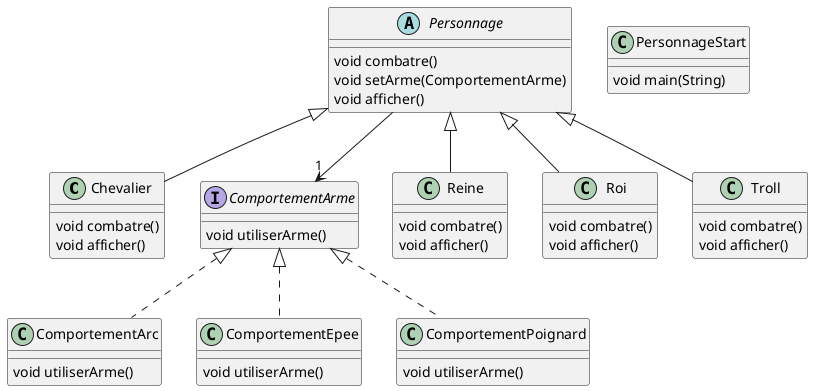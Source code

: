 @startuml

' definitions
' -----------

' package ""
class Chevalier
class ComportementArc
interface ComportementArme
class ComportementEpee
class ComportementPoignard
abstract Personnage
class PersonnageStart
class Reine
class Roi
class Troll
' end package

' content
' -------

' ComportementPoignard:
ComportementArme <|.. ComportementPoignard
ComportementPoignard : void utiliserArme()

' Troll:
Personnage <|-- Troll
Troll : void combatre()
Troll : void afficher()

' ComportementArme:
ComportementArme : void utiliserArme()

' Roi:
Personnage <|-- Roi
Roi : void combatre()
Roi : void afficher()

' PersonnageStart:
PersonnageStart : void main(String)

' Reine:
Personnage <|-- Reine
Reine : void combatre()
Reine : void afficher()

' Personnage:
Personnage --> "1" ComportementArme
Personnage : void combatre()
Personnage : void setArme(ComportementArme)
Personnage : void afficher()

' Chevalier:
Personnage <|-- Chevalier
Chevalier : void combatre()
Chevalier : void afficher()

' ComportementArc:
ComportementArme <|.. ComportementArc
ComportementArc : void utiliserArme()

' ComportementEpee:
ComportementArme <|.. ComportementEpee
ComportementEpee : void utiliserArme()

@enduml
